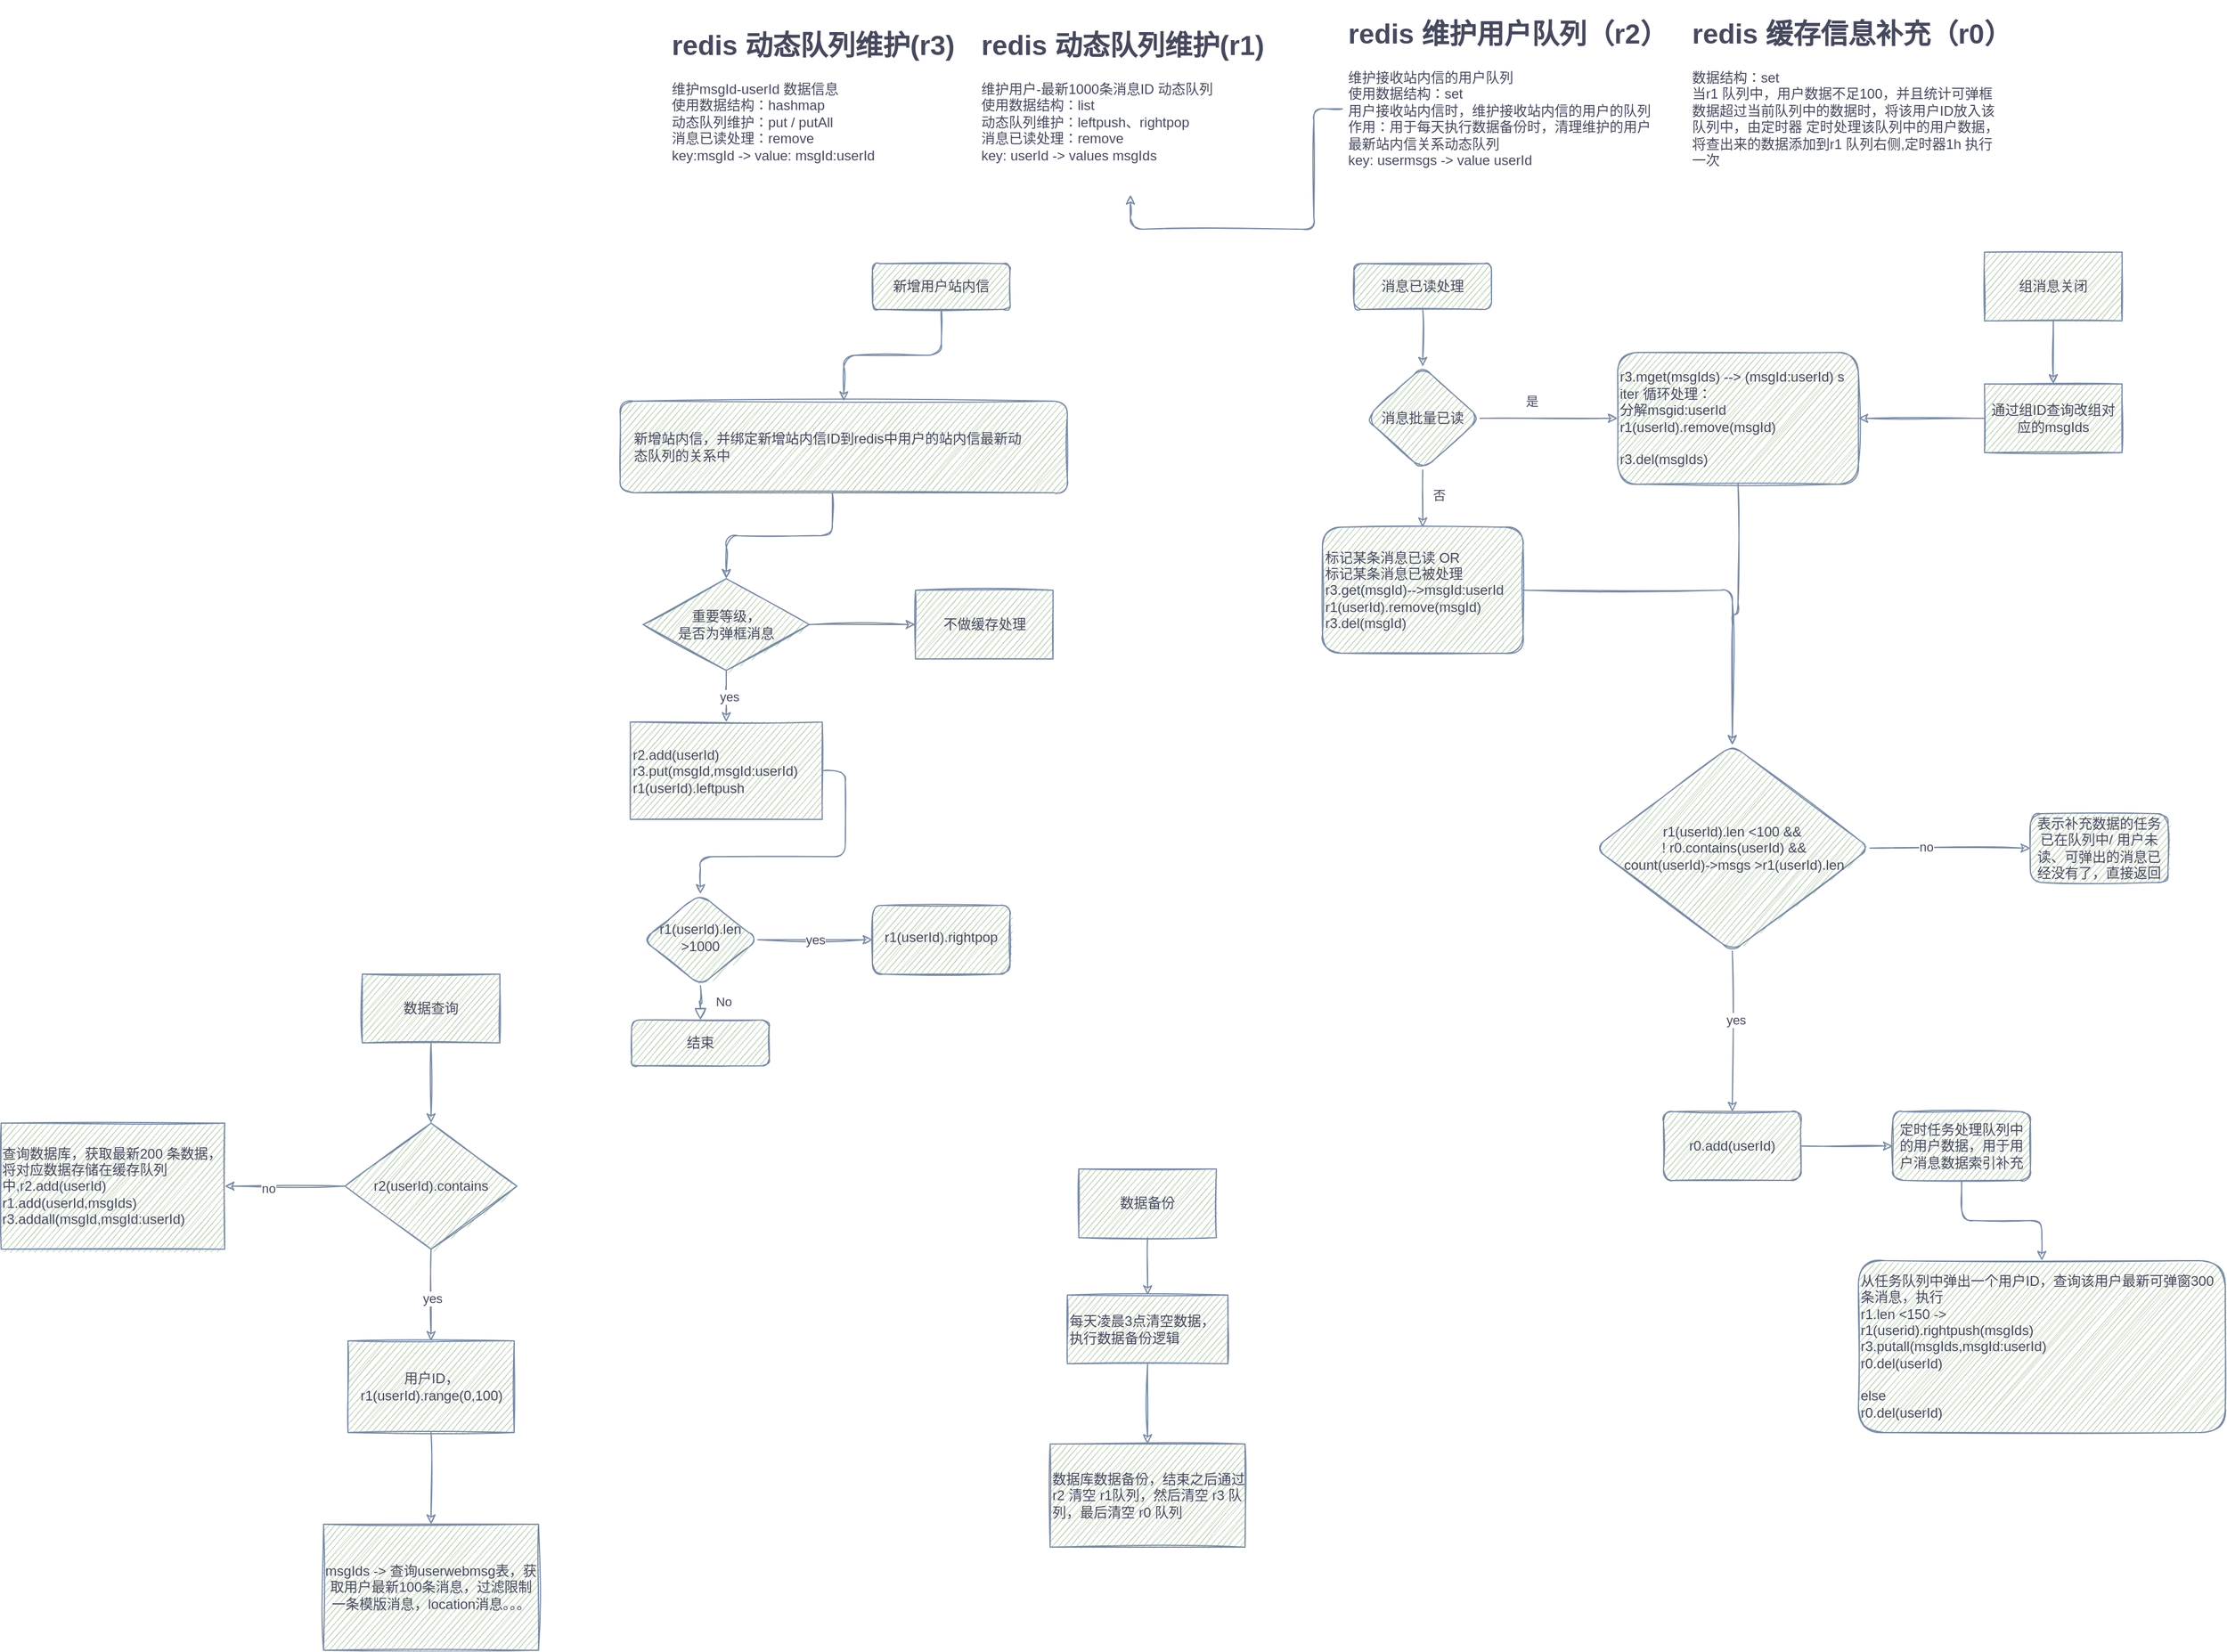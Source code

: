 <mxfile version="16.4.7" type="github">
  <diagram id="C5RBs43oDa-KdzZeNtuy" name="Page-1">
    <mxGraphModel dx="1773" dy="1682" grid="1" gridSize="10" guides="1" tooltips="1" connect="1" arrows="1" fold="1" page="1" pageScale="1" pageWidth="827" pageHeight="1169" math="0" shadow="0">
      <root>
        <mxCell id="WIyWlLk6GJQsqaUBKTNV-0" />
        <mxCell id="WIyWlLk6GJQsqaUBKTNV-1" parent="WIyWlLk6GJQsqaUBKTNV-0" />
        <mxCell id="-cFR_FY4Ac59gnSg9RBy-1" value="" style="edgeStyle=orthogonalEdgeStyle;curved=0;rounded=1;sketch=1;orthogonalLoop=1;jettySize=auto;html=1;fontColor=#46495D;strokeColor=#788AA3;fillColor=#B2C9AB;" edge="1" parent="WIyWlLk6GJQsqaUBKTNV-1" source="WIyWlLk6GJQsqaUBKTNV-3" target="-cFR_FY4Ac59gnSg9RBy-0">
          <mxGeometry relative="1" as="geometry" />
        </mxCell>
        <mxCell id="WIyWlLk6GJQsqaUBKTNV-3" value="新增用户站内信" style="rounded=1;whiteSpace=wrap;html=1;fontSize=12;glass=0;strokeWidth=1;shadow=0;sketch=1;fillColor=#B2C9AB;strokeColor=#788AA3;fontColor=#46495D;" parent="WIyWlLk6GJQsqaUBKTNV-1" vertex="1">
          <mxGeometry x="160" y="-50" width="120" height="40" as="geometry" />
        </mxCell>
        <mxCell id="WIyWlLk6GJQsqaUBKTNV-8" value="No" style="rounded=1;html=1;jettySize=auto;orthogonalLoop=1;fontSize=11;endArrow=block;endFill=0;endSize=8;strokeWidth=1;shadow=0;labelBackgroundColor=none;edgeStyle=orthogonalEdgeStyle;sketch=1;curved=1;strokeColor=#788AA3;fontColor=#46495D;" parent="WIyWlLk6GJQsqaUBKTNV-1" source="WIyWlLk6GJQsqaUBKTNV-10" target="WIyWlLk6GJQsqaUBKTNV-11" edge="1">
          <mxGeometry x="0.333" y="20" relative="1" as="geometry">
            <mxPoint as="offset" />
          </mxGeometry>
        </mxCell>
        <mxCell id="-cFR_FY4Ac59gnSg9RBy-32" value="yes" style="edgeStyle=orthogonalEdgeStyle;curved=0;rounded=1;sketch=1;orthogonalLoop=1;jettySize=auto;html=1;fontColor=#46495D;strokeColor=#788AA3;fillColor=#B2C9AB;" edge="1" parent="WIyWlLk6GJQsqaUBKTNV-1" source="WIyWlLk6GJQsqaUBKTNV-10" target="-cFR_FY4Ac59gnSg9RBy-31">
          <mxGeometry relative="1" as="geometry" />
        </mxCell>
        <mxCell id="WIyWlLk6GJQsqaUBKTNV-10" value="r1(userId).len&lt;br&gt;&amp;gt;1000" style="rhombus;whiteSpace=wrap;html=1;shadow=0;fontFamily=Helvetica;fontSize=12;align=center;strokeWidth=1;spacing=6;spacingTop=-4;sketch=1;rounded=1;fillColor=#B2C9AB;strokeColor=#788AA3;fontColor=#46495D;" parent="WIyWlLk6GJQsqaUBKTNV-1" vertex="1">
          <mxGeometry x="-40" y="500" width="100" height="80" as="geometry" />
        </mxCell>
        <mxCell id="WIyWlLk6GJQsqaUBKTNV-11" value="结束" style="rounded=1;whiteSpace=wrap;html=1;fontSize=12;glass=0;strokeWidth=1;shadow=0;sketch=1;fillColor=#B2C9AB;strokeColor=#788AA3;fontColor=#46495D;" parent="WIyWlLk6GJQsqaUBKTNV-1" vertex="1">
          <mxGeometry x="-50" y="610" width="120" height="40" as="geometry" />
        </mxCell>
        <mxCell id="-cFR_FY4Ac59gnSg9RBy-0" value="" style="whiteSpace=wrap;html=1;fillColor=#B2C9AB;strokeColor=#788AA3;fontColor=#46495D;rounded=1;glass=0;strokeWidth=1;shadow=0;sketch=1;" vertex="1" parent="WIyWlLk6GJQsqaUBKTNV-1">
          <mxGeometry x="-60" y="70" width="390" height="80" as="geometry" />
        </mxCell>
        <mxCell id="-cFR_FY4Ac59gnSg9RBy-24" value="" style="edgeStyle=orthogonalEdgeStyle;curved=0;rounded=1;sketch=1;orthogonalLoop=1;jettySize=auto;html=1;fontColor=#46495D;strokeColor=#788AA3;fillColor=#B2C9AB;" edge="1" parent="WIyWlLk6GJQsqaUBKTNV-1" source="-cFR_FY4Ac59gnSg9RBy-3" target="-cFR_FY4Ac59gnSg9RBy-23">
          <mxGeometry relative="1" as="geometry" />
        </mxCell>
        <mxCell id="-cFR_FY4Ac59gnSg9RBy-3" value="新增站内信，并绑定新增站内信ID到redis中用户的站内信最新动态队列的关系中&lt;br&gt;" style="text;html=1;strokeColor=none;fillColor=none;align=left;verticalAlign=middle;whiteSpace=wrap;rounded=0;sketch=1;fontColor=#46495D;" vertex="1" parent="WIyWlLk6GJQsqaUBKTNV-1">
          <mxGeometry x="-50" y="70" width="350" height="80" as="geometry" />
        </mxCell>
        <mxCell id="-cFR_FY4Ac59gnSg9RBy-7" value="&lt;h1&gt;redis 动态队列维护(r1)&lt;/h1&gt;&lt;div&gt;维护用户-最新1000条消息ID 动态队列&lt;/div&gt;&lt;div&gt;使用数据结构：list&lt;/div&gt;&lt;div&gt;动态队列维护：leftpush、rightpop&lt;/div&gt;&lt;div&gt;消息已读处理：remove&lt;/div&gt;&lt;div&gt;key: userId -&amp;gt; values msgIds&lt;/div&gt;" style="text;html=1;strokeColor=none;fillColor=none;spacing=5;spacingTop=-20;whiteSpace=wrap;overflow=hidden;rounded=0;sketch=1;fontColor=#46495D;" vertex="1" parent="WIyWlLk6GJQsqaUBKTNV-1">
          <mxGeometry x="250" y="-260" width="270" height="150" as="geometry" />
        </mxCell>
        <mxCell id="-cFR_FY4Ac59gnSg9RBy-9" style="edgeStyle=orthogonalEdgeStyle;curved=0;rounded=1;sketch=1;orthogonalLoop=1;jettySize=auto;html=1;entryX=0.5;entryY=1;entryDx=0;entryDy=0;fontColor=#46495D;strokeColor=#788AA3;fillColor=#B2C9AB;" edge="1" parent="WIyWlLk6GJQsqaUBKTNV-1" source="-cFR_FY4Ac59gnSg9RBy-8" target="-cFR_FY4Ac59gnSg9RBy-7">
          <mxGeometry relative="1" as="geometry" />
        </mxCell>
        <mxCell id="-cFR_FY4Ac59gnSg9RBy-8" value="&lt;h1&gt;redis 维护用户队列（r2）&lt;/h1&gt;&lt;div&gt;维护接收站内信的用户队列&lt;/div&gt;&lt;div&gt;使用数据结构：set&lt;/div&gt;&lt;div&gt;用户接收站内信时，维护接收站内信的用户的队列&lt;/div&gt;&lt;div&gt;作用：用于每天执行数据备份时，清理维护的用户最新站内信关系动态队列&lt;/div&gt;&lt;div&gt;key: usermsgs -&amp;gt; value userId&lt;/div&gt;" style="text;html=1;strokeColor=none;fillColor=none;spacing=5;spacingTop=-20;whiteSpace=wrap;overflow=hidden;rounded=0;sketch=1;fontColor=#46495D;" vertex="1" parent="WIyWlLk6GJQsqaUBKTNV-1">
          <mxGeometry x="570" y="-270" width="280" height="170" as="geometry" />
        </mxCell>
        <mxCell id="-cFR_FY4Ac59gnSg9RBy-14" value="" style="edgeStyle=orthogonalEdgeStyle;curved=0;rounded=1;sketch=1;orthogonalLoop=1;jettySize=auto;html=1;fontColor=#46495D;strokeColor=#788AA3;fillColor=#B2C9AB;" edge="1" parent="WIyWlLk6GJQsqaUBKTNV-1" source="-cFR_FY4Ac59gnSg9RBy-10" target="-cFR_FY4Ac59gnSg9RBy-13">
          <mxGeometry relative="1" as="geometry" />
        </mxCell>
        <mxCell id="-cFR_FY4Ac59gnSg9RBy-10" value="消息已读处理" style="rounded=1;whiteSpace=wrap;html=1;fontSize=12;glass=0;strokeWidth=1;shadow=0;sketch=1;fillColor=#B2C9AB;strokeColor=#788AA3;fontColor=#46495D;" vertex="1" parent="WIyWlLk6GJQsqaUBKTNV-1">
          <mxGeometry x="580" y="-50" width="120" height="40" as="geometry" />
        </mxCell>
        <mxCell id="-cFR_FY4Ac59gnSg9RBy-16" value="" style="edgeStyle=orthogonalEdgeStyle;curved=0;rounded=1;sketch=1;orthogonalLoop=1;jettySize=auto;html=1;fontColor=#46495D;strokeColor=#788AA3;fillColor=#B2C9AB;" edge="1" parent="WIyWlLk6GJQsqaUBKTNV-1" source="-cFR_FY4Ac59gnSg9RBy-13" target="-cFR_FY4Ac59gnSg9RBy-15">
          <mxGeometry relative="1" as="geometry" />
        </mxCell>
        <mxCell id="-cFR_FY4Ac59gnSg9RBy-20" value="否" style="edgeLabel;html=1;align=right;verticalAlign=middle;resizable=0;points=[];fontColor=#46495D;" vertex="1" connectable="0" parent="-cFR_FY4Ac59gnSg9RBy-16">
          <mxGeometry x="-0.133" y="4" relative="1" as="geometry">
            <mxPoint x="16" as="offset" />
          </mxGeometry>
        </mxCell>
        <mxCell id="-cFR_FY4Ac59gnSg9RBy-18" value="" style="edgeStyle=orthogonalEdgeStyle;curved=0;rounded=1;sketch=1;orthogonalLoop=1;jettySize=auto;html=1;fontColor=#46495D;strokeColor=#788AA3;fillColor=#B2C9AB;" edge="1" parent="WIyWlLk6GJQsqaUBKTNV-1" source="-cFR_FY4Ac59gnSg9RBy-13" target="-cFR_FY4Ac59gnSg9RBy-17">
          <mxGeometry relative="1" as="geometry" />
        </mxCell>
        <mxCell id="-cFR_FY4Ac59gnSg9RBy-19" value="是" style="edgeLabel;html=1;align=center;verticalAlign=middle;resizable=0;points=[];fontColor=#46495D;" vertex="1" connectable="0" parent="-cFR_FY4Ac59gnSg9RBy-18">
          <mxGeometry x="-0.257" y="4" relative="1" as="geometry">
            <mxPoint y="-11" as="offset" />
          </mxGeometry>
        </mxCell>
        <mxCell id="-cFR_FY4Ac59gnSg9RBy-13" value="消息批量已读" style="rhombus;whiteSpace=wrap;html=1;fillColor=#B2C9AB;strokeColor=#788AA3;fontColor=#46495D;rounded=1;glass=0;strokeWidth=1;shadow=0;sketch=1;" vertex="1" parent="WIyWlLk6GJQsqaUBKTNV-1">
          <mxGeometry x="590" y="40" width="100" height="90" as="geometry" />
        </mxCell>
        <mxCell id="-cFR_FY4Ac59gnSg9RBy-34" value="" style="edgeStyle=orthogonalEdgeStyle;curved=0;rounded=1;sketch=1;orthogonalLoop=1;jettySize=auto;html=1;fontColor=#46495D;strokeColor=#788AA3;fillColor=#B2C9AB;" edge="1" parent="WIyWlLk6GJQsqaUBKTNV-1" source="-cFR_FY4Ac59gnSg9RBy-15" target="-cFR_FY4Ac59gnSg9RBy-33">
          <mxGeometry relative="1" as="geometry" />
        </mxCell>
        <mxCell id="-cFR_FY4Ac59gnSg9RBy-15" value="标记某条消息已读 OR&lt;br&gt;标记某条消息已被处理&lt;br&gt;r3.get(msgId)--&amp;gt;msgId:userId&lt;br&gt;r1(userId).remove(msgId)&lt;br&gt;r3.del(msgId)" style="whiteSpace=wrap;html=1;fillColor=#B2C9AB;strokeColor=#788AA3;fontColor=#46495D;rounded=1;glass=0;strokeWidth=1;shadow=0;sketch=1;align=left;" vertex="1" parent="WIyWlLk6GJQsqaUBKTNV-1">
          <mxGeometry x="552.5" y="180" width="175" height="110" as="geometry" />
        </mxCell>
        <mxCell id="-cFR_FY4Ac59gnSg9RBy-35" style="edgeStyle=orthogonalEdgeStyle;curved=0;rounded=1;sketch=1;orthogonalLoop=1;jettySize=auto;html=1;exitX=0.5;exitY=1;exitDx=0;exitDy=0;entryX=0.5;entryY=0;entryDx=0;entryDy=0;fontColor=#46495D;strokeColor=#788AA3;fillColor=#B2C9AB;" edge="1" parent="WIyWlLk6GJQsqaUBKTNV-1" source="-cFR_FY4Ac59gnSg9RBy-17" target="-cFR_FY4Ac59gnSg9RBy-33">
          <mxGeometry relative="1" as="geometry" />
        </mxCell>
        <mxCell id="-cFR_FY4Ac59gnSg9RBy-17" value="r3.mget(msgIds) --&amp;gt; (msgId:userId) s&lt;br&gt;iter 循环处理：&lt;br&gt;分解msgid:userId&amp;nbsp;&lt;br&gt;r1(userId).remove(msgId)&lt;br&gt;&lt;br&gt;r3.del(msgIds)&lt;br&gt;&lt;div&gt;&lt;/div&gt;" style="whiteSpace=wrap;html=1;fillColor=#B2C9AB;strokeColor=#788AA3;fontColor=#46495D;rounded=1;glass=0;strokeWidth=1;shadow=0;sketch=1;align=left;" vertex="1" parent="WIyWlLk6GJQsqaUBKTNV-1">
          <mxGeometry x="810" y="27.5" width="210" height="115" as="geometry" />
        </mxCell>
        <mxCell id="-cFR_FY4Ac59gnSg9RBy-22" value="&lt;h1&gt;redis 动态队列维护(r3)&lt;/h1&gt;&lt;div&gt;维护msgId-userId 数据信息&lt;/div&gt;&lt;div&gt;&lt;span&gt;使用数据结构：hashmap&lt;/span&gt;&lt;br&gt;&lt;/div&gt;&lt;div&gt;动态队列维护：put / putAll&lt;/div&gt;&lt;div&gt;&lt;span&gt;消息已读处理：remove&lt;/span&gt;&lt;/div&gt;&lt;div&gt;&lt;span&gt;key:msgId -&amp;gt; value: msgId:userId&lt;/span&gt;&lt;/div&gt;" style="text;html=1;strokeColor=none;fillColor=none;spacing=5;spacingTop=-20;whiteSpace=wrap;overflow=hidden;rounded=0;sketch=1;fontColor=#46495D;" vertex="1" parent="WIyWlLk6GJQsqaUBKTNV-1">
          <mxGeometry x="-20" y="-260" width="260" height="130" as="geometry" />
        </mxCell>
        <mxCell id="-cFR_FY4Ac59gnSg9RBy-26" value="" style="edgeStyle=orthogonalEdgeStyle;curved=0;rounded=1;sketch=1;orthogonalLoop=1;jettySize=auto;html=1;fontColor=#46495D;strokeColor=#788AA3;fillColor=#B2C9AB;" edge="1" parent="WIyWlLk6GJQsqaUBKTNV-1" source="-cFR_FY4Ac59gnSg9RBy-23" target="-cFR_FY4Ac59gnSg9RBy-25">
          <mxGeometry relative="1" as="geometry" />
        </mxCell>
        <mxCell id="-cFR_FY4Ac59gnSg9RBy-27" value="yes" style="edgeLabel;html=1;align=center;verticalAlign=middle;resizable=0;points=[];fontColor=#46495D;" vertex="1" connectable="0" parent="-cFR_FY4Ac59gnSg9RBy-26">
          <mxGeometry x="0.022" y="2" relative="1" as="geometry">
            <mxPoint as="offset" />
          </mxGeometry>
        </mxCell>
        <mxCell id="-cFR_FY4Ac59gnSg9RBy-29" value="" style="edgeStyle=orthogonalEdgeStyle;curved=0;rounded=1;sketch=1;orthogonalLoop=1;jettySize=auto;html=1;fontColor=#46495D;strokeColor=#788AA3;fillColor=#B2C9AB;" edge="1" parent="WIyWlLk6GJQsqaUBKTNV-1" source="-cFR_FY4Ac59gnSg9RBy-23" target="-cFR_FY4Ac59gnSg9RBy-28">
          <mxGeometry relative="1" as="geometry" />
        </mxCell>
        <mxCell id="-cFR_FY4Ac59gnSg9RBy-23" value="重要等级，&lt;br&gt;是否为弹框消息" style="rhombus;whiteSpace=wrap;html=1;rounded=0;sketch=1;fontColor=#46495D;strokeColor=#788AA3;fillColor=#B2C9AB;" vertex="1" parent="WIyWlLk6GJQsqaUBKTNV-1">
          <mxGeometry x="-40" y="225" width="145" height="80" as="geometry" />
        </mxCell>
        <mxCell id="-cFR_FY4Ac59gnSg9RBy-30" style="edgeStyle=orthogonalEdgeStyle;curved=0;rounded=1;sketch=1;orthogonalLoop=1;jettySize=auto;html=1;exitX=1;exitY=0.5;exitDx=0;exitDy=0;fontColor=#46495D;strokeColor=#788AA3;fillColor=#B2C9AB;" edge="1" parent="WIyWlLk6GJQsqaUBKTNV-1" source="-cFR_FY4Ac59gnSg9RBy-25" target="WIyWlLk6GJQsqaUBKTNV-10">
          <mxGeometry relative="1" as="geometry" />
        </mxCell>
        <mxCell id="-cFR_FY4Ac59gnSg9RBy-25" value="&lt;span&gt;r2.add(userId)&lt;/span&gt;&lt;br&gt;&lt;span&gt;r3.put(msgId,msgId:userId)&lt;br&gt;&lt;/span&gt;r1(userId).leftpush" style="whiteSpace=wrap;html=1;fillColor=#B2C9AB;strokeColor=#788AA3;fontColor=#46495D;rounded=0;sketch=1;align=left;" vertex="1" parent="WIyWlLk6GJQsqaUBKTNV-1">
          <mxGeometry x="-51.25" y="350" width="167.5" height="85" as="geometry" />
        </mxCell>
        <mxCell id="-cFR_FY4Ac59gnSg9RBy-28" value="不做缓存处理" style="whiteSpace=wrap;html=1;fillColor=#B2C9AB;strokeColor=#788AA3;fontColor=#46495D;rounded=0;sketch=1;" vertex="1" parent="WIyWlLk6GJQsqaUBKTNV-1">
          <mxGeometry x="197.5" y="235" width="120" height="60" as="geometry" />
        </mxCell>
        <mxCell id="-cFR_FY4Ac59gnSg9RBy-31" value="r1(userId).rightpop" style="whiteSpace=wrap;html=1;fillColor=#B2C9AB;strokeColor=#788AA3;fontColor=#46495D;shadow=0;strokeWidth=1;spacing=6;spacingTop=-4;sketch=1;rounded=1;" vertex="1" parent="WIyWlLk6GJQsqaUBKTNV-1">
          <mxGeometry x="160" y="510" width="120" height="60" as="geometry" />
        </mxCell>
        <mxCell id="-cFR_FY4Ac59gnSg9RBy-46" value="" style="edgeStyle=orthogonalEdgeStyle;curved=0;rounded=1;sketch=1;orthogonalLoop=1;jettySize=auto;html=1;fontColor=#46495D;strokeColor=#788AA3;fillColor=#B2C9AB;" edge="1" parent="WIyWlLk6GJQsqaUBKTNV-1" source="-cFR_FY4Ac59gnSg9RBy-33" target="-cFR_FY4Ac59gnSg9RBy-45">
          <mxGeometry relative="1" as="geometry" />
        </mxCell>
        <mxCell id="-cFR_FY4Ac59gnSg9RBy-47" value="yes" style="edgeLabel;html=1;align=center;verticalAlign=middle;resizable=0;points=[];fontColor=#46495D;" vertex="1" connectable="0" parent="-cFR_FY4Ac59gnSg9RBy-46">
          <mxGeometry x="-0.143" y="3" relative="1" as="geometry">
            <mxPoint as="offset" />
          </mxGeometry>
        </mxCell>
        <mxCell id="-cFR_FY4Ac59gnSg9RBy-49" value="" style="edgeStyle=orthogonalEdgeStyle;curved=0;rounded=1;sketch=1;orthogonalLoop=1;jettySize=auto;html=1;fontColor=#46495D;strokeColor=#788AA3;fillColor=#B2C9AB;" edge="1" parent="WIyWlLk6GJQsqaUBKTNV-1" source="-cFR_FY4Ac59gnSg9RBy-33" target="-cFR_FY4Ac59gnSg9RBy-48">
          <mxGeometry relative="1" as="geometry" />
        </mxCell>
        <mxCell id="-cFR_FY4Ac59gnSg9RBy-50" value="no" style="edgeLabel;html=1;align=center;verticalAlign=middle;resizable=0;points=[];fontColor=#46495D;" vertex="1" connectable="0" parent="-cFR_FY4Ac59gnSg9RBy-49">
          <mxGeometry x="-0.3" y="1" relative="1" as="geometry">
            <mxPoint as="offset" />
          </mxGeometry>
        </mxCell>
        <mxCell id="-cFR_FY4Ac59gnSg9RBy-33" value="r1(userId).len &amp;lt;100 &amp;amp;&amp;amp;&lt;br&gt;&amp;nbsp;! r0.contains(userId) &amp;amp;&amp;amp;&lt;br&gt;&amp;nbsp;count(userId)-&amp;gt;msgs &amp;gt;r1(userId).len" style="rhombus;whiteSpace=wrap;html=1;align=center;fillColor=#B2C9AB;strokeColor=#788AA3;fontColor=#46495D;rounded=1;glass=0;strokeWidth=1;shadow=0;sketch=1;" vertex="1" parent="WIyWlLk6GJQsqaUBKTNV-1">
          <mxGeometry x="790" y="370" width="240" height="180" as="geometry" />
        </mxCell>
        <mxCell id="-cFR_FY4Ac59gnSg9RBy-36" value="&lt;h1&gt;redis 缓存信息补充（r0）&lt;/h1&gt;&lt;div&gt;数据结构：set&lt;/div&gt;&lt;div&gt;当r1 队列中，用户数据不足100，并且统计可弹框数据超过当前队列中的数据时，将该用户ID放入该队列中，由定时器 定时处理该队列中的用户数据，将查出来的数据添加到r1 队列右侧,定时器1h 执行一次&lt;/div&gt;" style="text;html=1;strokeColor=none;fillColor=none;spacing=5;spacingTop=-20;whiteSpace=wrap;overflow=hidden;rounded=0;sketch=1;fontColor=#46495D;" vertex="1" parent="WIyWlLk6GJQsqaUBKTNV-1">
          <mxGeometry x="870" y="-270" width="280" height="170" as="geometry" />
        </mxCell>
        <mxCell id="-cFR_FY4Ac59gnSg9RBy-52" value="" style="edgeStyle=orthogonalEdgeStyle;curved=0;rounded=1;sketch=1;orthogonalLoop=1;jettySize=auto;html=1;fontColor=#46495D;strokeColor=#788AA3;fillColor=#B2C9AB;" edge="1" parent="WIyWlLk6GJQsqaUBKTNV-1" source="-cFR_FY4Ac59gnSg9RBy-45" target="-cFR_FY4Ac59gnSg9RBy-51">
          <mxGeometry relative="1" as="geometry" />
        </mxCell>
        <mxCell id="-cFR_FY4Ac59gnSg9RBy-45" value="r0.add(userId)" style="rounded=1;whiteSpace=wrap;html=1;fillColor=#B2C9AB;strokeColor=#788AA3;fontColor=#46495D;glass=0;strokeWidth=1;shadow=0;sketch=1;" vertex="1" parent="WIyWlLk6GJQsqaUBKTNV-1">
          <mxGeometry x="850" y="690" width="120" height="60" as="geometry" />
        </mxCell>
        <mxCell id="-cFR_FY4Ac59gnSg9RBy-48" value="表示补充数据的任务已在队列中/ 用户未读、可弹出的消息已经没有了，直接返回" style="whiteSpace=wrap;html=1;fillColor=#B2C9AB;strokeColor=#788AA3;fontColor=#46495D;rounded=1;glass=0;strokeWidth=1;shadow=0;sketch=1;" vertex="1" parent="WIyWlLk6GJQsqaUBKTNV-1">
          <mxGeometry x="1170" y="430" width="120" height="60" as="geometry" />
        </mxCell>
        <mxCell id="-cFR_FY4Ac59gnSg9RBy-60" value="" style="edgeStyle=orthogonalEdgeStyle;curved=0;rounded=1;sketch=1;orthogonalLoop=1;jettySize=auto;html=1;fontColor=#46495D;strokeColor=#788AA3;fillColor=#B2C9AB;" edge="1" parent="WIyWlLk6GJQsqaUBKTNV-1" source="-cFR_FY4Ac59gnSg9RBy-51" target="-cFR_FY4Ac59gnSg9RBy-59">
          <mxGeometry relative="1" as="geometry" />
        </mxCell>
        <mxCell id="-cFR_FY4Ac59gnSg9RBy-51" value="定时任务处理队列中的用户数据，用于用户消息数据索引补充" style="whiteSpace=wrap;html=1;fillColor=#B2C9AB;strokeColor=#788AA3;fontColor=#46495D;rounded=1;glass=0;strokeWidth=1;shadow=0;sketch=1;" vertex="1" parent="WIyWlLk6GJQsqaUBKTNV-1">
          <mxGeometry x="1050" y="690" width="120" height="60" as="geometry" />
        </mxCell>
        <mxCell id="-cFR_FY4Ac59gnSg9RBy-57" value="" style="edgeStyle=orthogonalEdgeStyle;curved=0;rounded=1;sketch=1;orthogonalLoop=1;jettySize=auto;html=1;fontColor=#46495D;strokeColor=#788AA3;fillColor=#B2C9AB;" edge="1" parent="WIyWlLk6GJQsqaUBKTNV-1" source="-cFR_FY4Ac59gnSg9RBy-53" target="-cFR_FY4Ac59gnSg9RBy-56">
          <mxGeometry relative="1" as="geometry" />
        </mxCell>
        <mxCell id="-cFR_FY4Ac59gnSg9RBy-53" value="组消息关闭" style="whiteSpace=wrap;html=1;rounded=0;sketch=1;fontColor=#46495D;strokeColor=#788AA3;fillColor=#B2C9AB;" vertex="1" parent="WIyWlLk6GJQsqaUBKTNV-1">
          <mxGeometry x="1130" y="-60" width="120" height="60" as="geometry" />
        </mxCell>
        <mxCell id="-cFR_FY4Ac59gnSg9RBy-58" style="edgeStyle=orthogonalEdgeStyle;curved=0;rounded=1;sketch=1;orthogonalLoop=1;jettySize=auto;html=1;exitX=0;exitY=0.5;exitDx=0;exitDy=0;entryX=1;entryY=0.5;entryDx=0;entryDy=0;fontColor=#46495D;strokeColor=#788AA3;fillColor=#B2C9AB;" edge="1" parent="WIyWlLk6GJQsqaUBKTNV-1" source="-cFR_FY4Ac59gnSg9RBy-56" target="-cFR_FY4Ac59gnSg9RBy-17">
          <mxGeometry relative="1" as="geometry" />
        </mxCell>
        <mxCell id="-cFR_FY4Ac59gnSg9RBy-56" value="通过组ID查询改组对应的msgIds" style="whiteSpace=wrap;html=1;fillColor=#B2C9AB;strokeColor=#788AA3;fontColor=#46495D;rounded=0;sketch=1;" vertex="1" parent="WIyWlLk6GJQsqaUBKTNV-1">
          <mxGeometry x="1130" y="55" width="120" height="60" as="geometry" />
        </mxCell>
        <mxCell id="-cFR_FY4Ac59gnSg9RBy-59" value="从任务队列中弹出一个用户ID，查询该用户最新可弹窗300条消息，执行&lt;br&gt;r1.len &amp;lt;150 -&amp;gt;&lt;br&gt;r1(userid).rightpush(msgIds)&lt;br&gt;r3.putall(msgIds,msgId:userId)&lt;br&gt;r0.del(userId)&lt;br&gt;&lt;br&gt;else&amp;nbsp;&lt;br&gt;r0.del(userId)" style="whiteSpace=wrap;html=1;fillColor=#B2C9AB;strokeColor=#788AA3;fontColor=#46495D;rounded=1;glass=0;strokeWidth=1;shadow=0;sketch=1;align=left;" vertex="1" parent="WIyWlLk6GJQsqaUBKTNV-1">
          <mxGeometry x="1020" y="820" width="320" height="150" as="geometry" />
        </mxCell>
        <mxCell id="-cFR_FY4Ac59gnSg9RBy-74" value="" style="edgeStyle=orthogonalEdgeStyle;curved=0;rounded=1;sketch=1;orthogonalLoop=1;jettySize=auto;html=1;fontColor=#46495D;strokeColor=#788AA3;fillColor=#B2C9AB;" edge="1" parent="WIyWlLk6GJQsqaUBKTNV-1" source="-cFR_FY4Ac59gnSg9RBy-61" target="-cFR_FY4Ac59gnSg9RBy-73">
          <mxGeometry relative="1" as="geometry" />
        </mxCell>
        <mxCell id="-cFR_FY4Ac59gnSg9RBy-61" value="数据查询" style="whiteSpace=wrap;html=1;rounded=0;sketch=1;fontColor=#46495D;strokeColor=#788AA3;fillColor=#B2C9AB;" vertex="1" parent="WIyWlLk6GJQsqaUBKTNV-1">
          <mxGeometry x="-285" y="570" width="120" height="60" as="geometry" />
        </mxCell>
        <mxCell id="-cFR_FY4Ac59gnSg9RBy-64" value="msgIds -&amp;gt; 查询userwebmsg表，获取用户最新100条消息，过滤限制一条模版消息，location消息。。。" style="whiteSpace=wrap;html=1;rounded=0;sketch=1;fontColor=#46495D;strokeColor=#788AA3;fillColor=#B2C9AB;" vertex="1" parent="WIyWlLk6GJQsqaUBKTNV-1">
          <mxGeometry x="-318.75" y="1050" width="187.5" height="110" as="geometry" />
        </mxCell>
        <mxCell id="-cFR_FY4Ac59gnSg9RBy-68" value="" style="edgeStyle=orthogonalEdgeStyle;curved=0;rounded=1;sketch=1;orthogonalLoop=1;jettySize=auto;html=1;fontColor=#46495D;strokeColor=#788AA3;fillColor=#B2C9AB;" edge="1" parent="WIyWlLk6GJQsqaUBKTNV-1" source="-cFR_FY4Ac59gnSg9RBy-66" target="-cFR_FY4Ac59gnSg9RBy-67">
          <mxGeometry relative="1" as="geometry" />
        </mxCell>
        <mxCell id="-cFR_FY4Ac59gnSg9RBy-66" value="数据备份" style="whiteSpace=wrap;html=1;rounded=0;sketch=1;fontColor=#46495D;strokeColor=#788AA3;fillColor=#B2C9AB;" vertex="1" parent="WIyWlLk6GJQsqaUBKTNV-1">
          <mxGeometry x="340" y="740" width="120" height="60" as="geometry" />
        </mxCell>
        <mxCell id="-cFR_FY4Ac59gnSg9RBy-72" value="" style="edgeStyle=orthogonalEdgeStyle;curved=0;rounded=1;sketch=1;orthogonalLoop=1;jettySize=auto;html=1;fontColor=#46495D;strokeColor=#788AA3;fillColor=#B2C9AB;" edge="1" parent="WIyWlLk6GJQsqaUBKTNV-1" source="-cFR_FY4Ac59gnSg9RBy-67" target="-cFR_FY4Ac59gnSg9RBy-71">
          <mxGeometry relative="1" as="geometry" />
        </mxCell>
        <mxCell id="-cFR_FY4Ac59gnSg9RBy-67" value="每天凌晨3点清空数据，执行数据备份逻辑" style="whiteSpace=wrap;html=1;fillColor=#B2C9AB;strokeColor=#788AA3;fontColor=#46495D;rounded=0;sketch=1;align=left;" vertex="1" parent="WIyWlLk6GJQsqaUBKTNV-1">
          <mxGeometry x="330" y="850" width="140" height="60" as="geometry" />
        </mxCell>
        <mxCell id="-cFR_FY4Ac59gnSg9RBy-71" value="数据库数据备份，结束之后通过r2 清空 r1队列，然后清空 r3 队列，最后清空 r0 队列" style="whiteSpace=wrap;html=1;align=left;fillColor=#B2C9AB;strokeColor=#788AA3;fontColor=#46495D;rounded=0;sketch=1;" vertex="1" parent="WIyWlLk6GJQsqaUBKTNV-1">
          <mxGeometry x="315" y="980" width="170" height="90" as="geometry" />
        </mxCell>
        <mxCell id="-cFR_FY4Ac59gnSg9RBy-76" value="" style="edgeStyle=orthogonalEdgeStyle;curved=0;rounded=1;sketch=1;orthogonalLoop=1;jettySize=auto;html=1;fontColor=#46495D;strokeColor=#788AA3;fillColor=#B2C9AB;" edge="1" parent="WIyWlLk6GJQsqaUBKTNV-1" source="-cFR_FY4Ac59gnSg9RBy-73" target="-cFR_FY4Ac59gnSg9RBy-75">
          <mxGeometry relative="1" as="geometry" />
        </mxCell>
        <mxCell id="-cFR_FY4Ac59gnSg9RBy-77" value="yes" style="edgeLabel;html=1;align=center;verticalAlign=middle;resizable=0;points=[];fontColor=#46495D;" vertex="1" connectable="0" parent="-cFR_FY4Ac59gnSg9RBy-76">
          <mxGeometry x="0.08" y="1" relative="1" as="geometry">
            <mxPoint as="offset" />
          </mxGeometry>
        </mxCell>
        <mxCell id="-cFR_FY4Ac59gnSg9RBy-79" value="" style="edgeStyle=orthogonalEdgeStyle;curved=0;rounded=1;sketch=1;orthogonalLoop=1;jettySize=auto;html=1;fontColor=#46495D;strokeColor=#788AA3;fillColor=#B2C9AB;" edge="1" parent="WIyWlLk6GJQsqaUBKTNV-1" source="-cFR_FY4Ac59gnSg9RBy-73" target="-cFR_FY4Ac59gnSg9RBy-78">
          <mxGeometry relative="1" as="geometry" />
        </mxCell>
        <mxCell id="-cFR_FY4Ac59gnSg9RBy-80" value="no" style="edgeLabel;html=1;align=center;verticalAlign=middle;resizable=0;points=[];fontColor=#46495D;" vertex="1" connectable="0" parent="-cFR_FY4Ac59gnSg9RBy-79">
          <mxGeometry x="0.274" y="2" relative="1" as="geometry">
            <mxPoint as="offset" />
          </mxGeometry>
        </mxCell>
        <mxCell id="-cFR_FY4Ac59gnSg9RBy-73" value="r2(userId).contains" style="rhombus;whiteSpace=wrap;html=1;fillColor=#B2C9AB;strokeColor=#788AA3;fontColor=#46495D;rounded=0;sketch=1;" vertex="1" parent="WIyWlLk6GJQsqaUBKTNV-1">
          <mxGeometry x="-300" y="700" width="150" height="110" as="geometry" />
        </mxCell>
        <mxCell id="-cFR_FY4Ac59gnSg9RBy-81" style="edgeStyle=orthogonalEdgeStyle;curved=0;rounded=1;sketch=1;orthogonalLoop=1;jettySize=auto;html=1;exitX=0.5;exitY=1;exitDx=0;exitDy=0;entryX=0.5;entryY=0;entryDx=0;entryDy=0;fontColor=#46495D;strokeColor=#788AA3;fillColor=#B2C9AB;" edge="1" parent="WIyWlLk6GJQsqaUBKTNV-1" source="-cFR_FY4Ac59gnSg9RBy-75" target="-cFR_FY4Ac59gnSg9RBy-64">
          <mxGeometry relative="1" as="geometry" />
        </mxCell>
        <mxCell id="-cFR_FY4Ac59gnSg9RBy-75" value="&lt;span&gt;用户ID，r1(userId).range(0,100)&lt;/span&gt;" style="whiteSpace=wrap;html=1;fillColor=#B2C9AB;strokeColor=#788AA3;fontColor=#46495D;rounded=0;sketch=1;" vertex="1" parent="WIyWlLk6GJQsqaUBKTNV-1">
          <mxGeometry x="-297.5" y="890" width="145" height="80" as="geometry" />
        </mxCell>
        <mxCell id="-cFR_FY4Ac59gnSg9RBy-78" value="&lt;div style=&quot;text-align: left&quot;&gt;&lt;span&gt;查询数据库，获取最新200 条数据，将对应数据存储在缓存队列中,r2.add(userId)&lt;/span&gt;&lt;/div&gt;&lt;div style=&quot;text-align: left&quot;&gt;&lt;span&gt;r1.add(userId,msgIds)&lt;/span&gt;&lt;/div&gt;&lt;div style=&quot;text-align: left&quot;&gt;&lt;span&gt;r3.addall(msgId,msgId:userId)&lt;/span&gt;&lt;/div&gt;" style="whiteSpace=wrap;html=1;fillColor=#B2C9AB;strokeColor=#788AA3;fontColor=#46495D;rounded=0;sketch=1;" vertex="1" parent="WIyWlLk6GJQsqaUBKTNV-1">
          <mxGeometry x="-600" y="700" width="195" height="110" as="geometry" />
        </mxCell>
      </root>
    </mxGraphModel>
  </diagram>
</mxfile>
